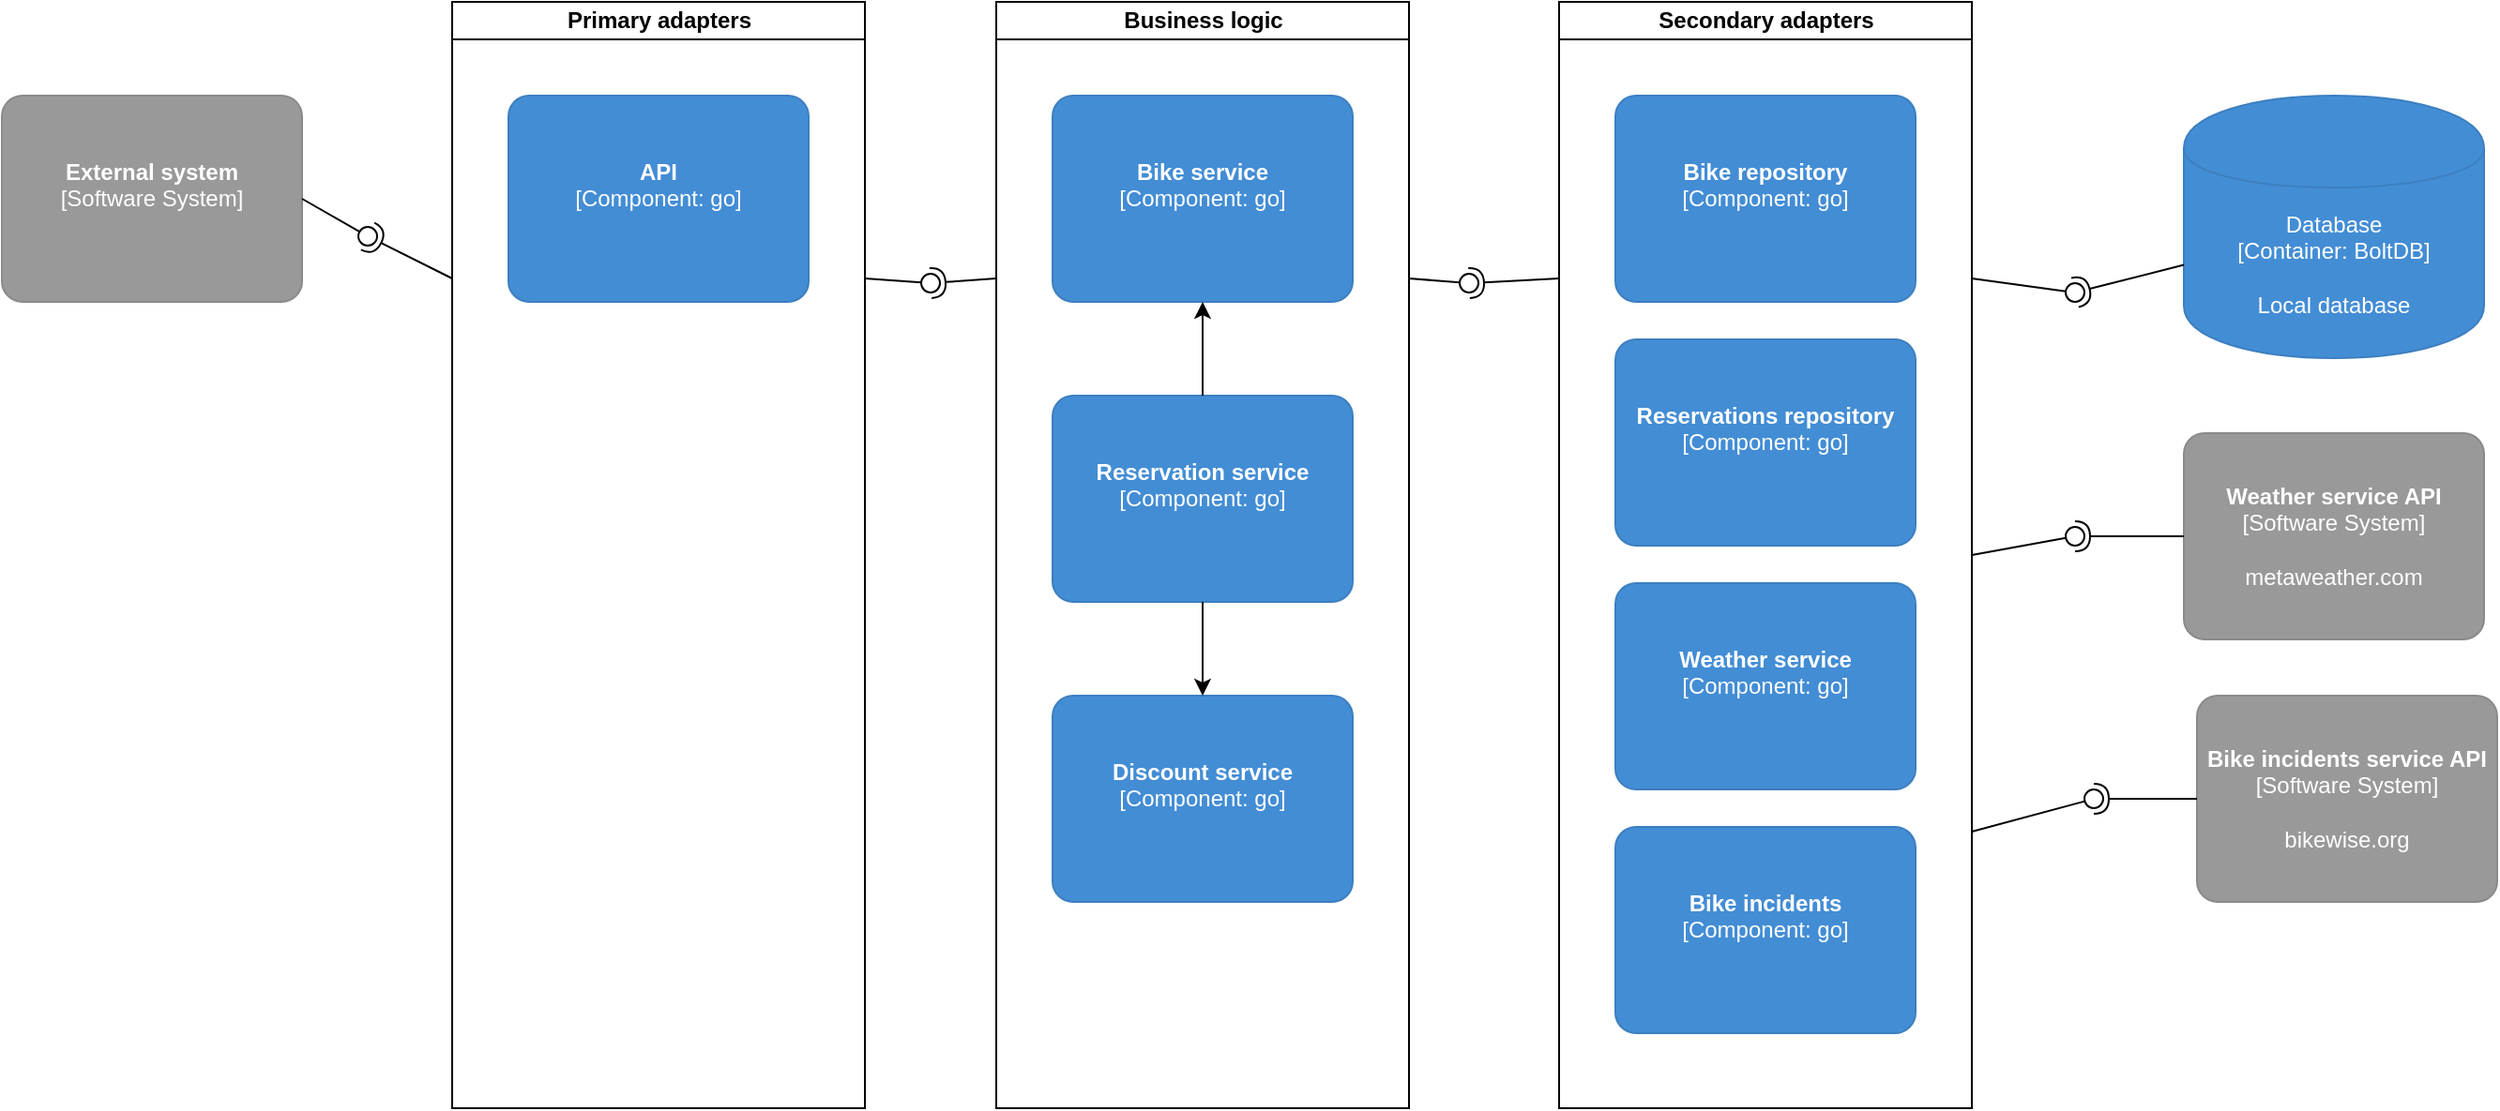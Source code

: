 <mxfile version="14.2.4" type="embed">
    <diagram id="FJ3AI1HLIcblGtgxqmWq" name="Page-1">
        <mxGraphModel dx="1049" dy="959" grid="1" gridSize="10" guides="1" tooltips="1" connect="1" arrows="1" fold="1" page="1" pageScale="1" pageWidth="827" pageHeight="1169" math="0" shadow="0">
            <root>
                <mxCell id="0"/>
                <mxCell id="1" parent="0"/>
                <object placeholders="1" c4Type="Database" c4Technology="BoltDB" c4Description="Local database" label="%c4Type%&lt;div&gt;[Container:&amp;nbsp;%c4Technology%]&lt;/div&gt;&lt;br&gt;&lt;div&gt;%c4Description%&lt;/div&gt;" id="14">
                    <mxCell style="shape=cylinder;whiteSpace=wrap;html=1;boundedLbl=1;rounded=0;labelBackgroundColor=none;fillColor=#438DD5;fontSize=12;fontColor=#ffffff;align=center;strokeColor=#3C7FC0;metaEdit=1;points=[[0.5,0,0],[1,0.25,0],[1,0.5,0],[1,0.75,0],[0.5,1,0],[0,0.75,0],[0,0.5,0],[0,0.25,0]];metaData={&quot;c4Type&quot;:{&quot;editable&quot;:false}};" parent="1" vertex="1">
                        <mxGeometry x="1203" y="80" width="160" height="140" as="geometry"/>
                    </mxCell>
                </object>
                <object placeholders="1" c4Name="Weather service API" c4Type="Software System" c4Description="metaweather.com" label="&lt;b&gt;%c4Name%&lt;/b&gt;&lt;div&gt;[%c4Type%]&lt;/div&gt;&lt;br&gt;&lt;div&gt;%c4Description%&lt;/div&gt;" id="16">
                    <mxCell style="rounded=1;whiteSpace=wrap;html=1;labelBackgroundColor=none;fillColor=#999999;fontColor=#ffffff;align=center;arcSize=10;strokeColor=#8A8A8A;metaEdit=1;metaData={&quot;c4Type&quot;:{&quot;editable&quot;:false}};points=[[0.25,0,0],[0.5,0,0],[0.75,0,0],[1,0.25,0],[1,0.5,0],[1,0.75,0],[0.75,1,0],[0.5,1,0],[0.25,1,0],[0,0.75,0],[0,0.5,0],[0,0.25,0]];" parent="1" vertex="1">
                        <mxGeometry x="1203" y="260" width="160" height="110.0" as="geometry"/>
                    </mxCell>
                </object>
                <object placeholders="1" c4Name="Bike incidents service API" c4Type="Software System" c4Description="bikewise.org" label="&lt;b&gt;%c4Name%&lt;/b&gt;&lt;div&gt;[%c4Type%]&lt;/div&gt;&lt;br&gt;&lt;div&gt;%c4Description%&lt;/div&gt;" id="17">
                    <mxCell style="rounded=1;whiteSpace=wrap;html=1;labelBackgroundColor=none;fillColor=#999999;fontColor=#ffffff;align=center;arcSize=10;strokeColor=#8A8A8A;metaEdit=1;metaData={&quot;c4Type&quot;:{&quot;editable&quot;:false}};points=[[0.25,0,0],[0.5,0,0],[0.75,0,0],[1,0.25,0],[1,0.5,0],[1,0.75,0],[0.75,1,0],[0.5,1,0],[0.25,1,0],[0,0.75,0],[0,0.5,0],[0,0.25,0]];" parent="1" vertex="1">
                        <mxGeometry x="1210" y="400" width="160" height="110.0" as="geometry"/>
                    </mxCell>
                </object>
                <mxCell id="41" value="Primary adapters&lt;br&gt;" style="swimlane;html=1;startSize=20;horizontal=1;containerType=tree;" parent="1" vertex="1">
                    <mxGeometry x="280" y="30" width="220" height="590" as="geometry">
                        <mxRectangle x="30" y="120" width="130" height="20" as="alternateBounds"/>
                    </mxGeometry>
                </mxCell>
                <object placeholders="1" c4Name="API" c4Type="Component" c4Technology="go" c4Description="" label="&lt;b&gt;%c4Name%&lt;/b&gt;&lt;div&gt;[%c4Type%: %c4Technology%]&lt;/div&gt;&lt;br&gt;&lt;div&gt;%c4Description%&lt;/div&gt;" id="8">
                    <mxCell style="rounded=1;whiteSpace=wrap;html=1;labelBackgroundColor=none;fillColor=#438DD5;fontColor=#ffffff;align=center;arcSize=10;strokeColor=#3C7FC0;metaEdit=1;metaData={&quot;c4Type&quot;:{&quot;editable&quot;:false}};points=[[0.25,0,0],[0.5,0,0],[0.75,0,0],[1,0.25,0],[1,0.5,0],[1,0.75,0],[0.75,1,0],[0.5,1,0],[0.25,1,0],[0,0.75,0],[0,0.5,0],[0,0.25,0]];" parent="41" vertex="1">
                        <mxGeometry x="30" y="50" width="160" height="110.0" as="geometry"/>
                    </mxCell>
                </object>
                <mxCell id="45" value="Business logic" style="swimlane;html=1;startSize=20;horizontal=1;containerType=tree;" parent="1" vertex="1">
                    <mxGeometry x="570" y="30" width="220" height="590" as="geometry"/>
                </mxCell>
                <object placeholders="1" c4Name="Bike service" c4Type="Component" c4Technology="go" c4Description="" label="&lt;b&gt;%c4Name%&lt;/b&gt;&lt;div&gt;[%c4Type%: %c4Technology%]&lt;/div&gt;&lt;br&gt;&lt;div&gt;%c4Description%&lt;/div&gt;" id="11">
                    <mxCell style="rounded=1;whiteSpace=wrap;html=1;labelBackgroundColor=none;fillColor=#438DD5;fontColor=#ffffff;align=center;arcSize=10;strokeColor=#3C7FC0;metaEdit=1;metaData={&quot;c4Type&quot;:{&quot;editable&quot;:false}};points=[[0.25,0,0],[0.5,0,0],[0.75,0,0],[1,0.25,0],[1,0.5,0],[1,0.75,0],[0.75,1,0],[0.5,1,0],[0.25,1,0],[0,0.75,0],[0,0.5,0],[0,0.25,0]];" parent="45" vertex="1">
                        <mxGeometry x="30" y="50" width="160" height="110.0" as="geometry"/>
                    </mxCell>
                </object>
                <object placeholders="1" c4Name="Reservation service" c4Type="Component" c4Technology="go" c4Description="" label="&lt;b&gt;%c4Name%&lt;/b&gt;&lt;div&gt;[%c4Type%: %c4Technology%]&lt;/div&gt;&lt;br&gt;&lt;div&gt;%c4Description%&lt;/div&gt;" id="13">
                    <mxCell style="rounded=1;whiteSpace=wrap;html=1;labelBackgroundColor=none;fillColor=#438DD5;fontColor=#ffffff;align=center;arcSize=10;strokeColor=#3C7FC0;metaEdit=1;metaData={&quot;c4Type&quot;:{&quot;editable&quot;:false}};points=[[0.25,0,0],[0.5,0,0],[0.75,0,0],[1,0.25,0],[1,0.5,0],[1,0.75,0],[0.75,1,0],[0.5,1,0],[0.25,1,0],[0,0.75,0],[0,0.5,0],[0,0.25,0]];" parent="45" vertex="1">
                        <mxGeometry x="30" y="210" width="160" height="110.0" as="geometry"/>
                    </mxCell>
                </object>
                <object placeholders="1" c4Name="Discount service" c4Type="Component" c4Technology="go" c4Description="" label="&lt;b&gt;%c4Name%&lt;/b&gt;&lt;div&gt;[%c4Type%: %c4Technology%]&lt;/div&gt;&lt;br&gt;&lt;div&gt;%c4Description%&lt;/div&gt;" id="12">
                    <mxCell style="rounded=1;whiteSpace=wrap;html=1;labelBackgroundColor=none;fillColor=#438DD5;fontColor=#ffffff;align=center;arcSize=10;strokeColor=#3C7FC0;metaEdit=1;metaData={&quot;c4Type&quot;:{&quot;editable&quot;:false}};points=[[0.25,0,0],[0.5,0,0],[0.75,0,0],[1,0.25,0],[1,0.5,0],[1,0.75,0],[0.75,1,0],[0.5,1,0],[0.25,1,0],[0,0.75,0],[0,0.5,0],[0,0.25,0]];" parent="45" vertex="1">
                        <mxGeometry x="30" y="370" width="160" height="110.0" as="geometry"/>
                    </mxCell>
                </object>
                <mxCell id="33" style="edgeStyle=orthogonalEdgeStyle;rounded=0;orthogonalLoop=1;jettySize=auto;html=1;exitX=0.5;exitY=0;exitDx=0;exitDy=0;exitPerimeter=0;entryX=0.5;entryY=1;entryDx=0;entryDy=0;entryPerimeter=0;" parent="45" source="13" target="11" edge="1">
                    <mxGeometry relative="1" as="geometry"/>
                </mxCell>
                <mxCell id="36" style="edgeStyle=orthogonalEdgeStyle;rounded=0;orthogonalLoop=1;jettySize=auto;html=1;exitX=0.5;exitY=1;exitDx=0;exitDy=0;exitPerimeter=0;entryX=0.5;entryY=0;entryDx=0;entryDy=0;entryPerimeter=0;" parent="45" source="13" target="12" edge="1">
                    <mxGeometry relative="1" as="geometry"/>
                </mxCell>
                <mxCell id="46" value="Secondary adapters" style="swimlane;html=1;startSize=20;horizontal=1;containerType=tree;" parent="1" vertex="1">
                    <mxGeometry x="870" y="30" width="220" height="590" as="geometry"/>
                </mxCell>
                <object placeholders="1" c4Name="Bike repository" c4Type="Component" c4Technology="go" c4Description="" label="&lt;b&gt;%c4Name%&lt;/b&gt;&lt;div&gt;[%c4Type%: %c4Technology%]&lt;/div&gt;&lt;br&gt;&lt;div&gt;%c4Description%&lt;/div&gt;" id="20">
                    <mxCell style="rounded=1;whiteSpace=wrap;html=1;labelBackgroundColor=none;fillColor=#438DD5;fontColor=#ffffff;align=center;arcSize=10;strokeColor=#3C7FC0;metaEdit=1;metaData={&quot;c4Type&quot;:{&quot;editable&quot;:false}};points=[[0.25,0,0],[0.5,0,0],[0.75,0,0],[1,0.25,0],[1,0.5,0],[1,0.75,0],[0.75,1,0],[0.5,1,0],[0.25,1,0],[0,0.75,0],[0,0.5,0],[0,0.25,0]];" parent="46" vertex="1">
                        <mxGeometry x="30" y="50" width="160" height="110.0" as="geometry"/>
                    </mxCell>
                </object>
                <object placeholders="1" c4Name="Reservations repository" c4Type="Component" c4Technology="go" c4Description="" label="&lt;b&gt;%c4Name%&lt;/b&gt;&lt;div&gt;[%c4Type%: %c4Technology%]&lt;/div&gt;&lt;br&gt;&lt;div&gt;%c4Description%&lt;/div&gt;" id="18">
                    <mxCell style="rounded=1;whiteSpace=wrap;html=1;labelBackgroundColor=none;fillColor=#438DD5;fontColor=#ffffff;align=center;arcSize=10;strokeColor=#3C7FC0;metaEdit=1;metaData={&quot;c4Type&quot;:{&quot;editable&quot;:false}};points=[[0.25,0,0],[0.5,0,0],[0.75,0,0],[1,0.25,0],[1,0.5,0],[1,0.75,0],[0.75,1,0],[0.5,1,0],[0.25,1,0],[0,0.75,0],[0,0.5,0],[0,0.25,0]];" parent="46" vertex="1">
                        <mxGeometry x="30" y="180" width="160" height="110.0" as="geometry"/>
                    </mxCell>
                </object>
                <object placeholders="1" c4Name="Weather service" c4Type="Component" c4Technology="go" c4Description="" label="&lt;b&gt;%c4Name%&lt;/b&gt;&lt;div&gt;[%c4Type%: %c4Technology%]&lt;/div&gt;&lt;br&gt;&lt;div&gt;%c4Description%&lt;/div&gt;" id="21">
                    <mxCell style="rounded=1;whiteSpace=wrap;html=1;labelBackgroundColor=none;fillColor=#438DD5;fontColor=#ffffff;align=center;arcSize=10;strokeColor=#3C7FC0;metaEdit=1;metaData={&quot;c4Type&quot;:{&quot;editable&quot;:false}};points=[[0.25,0,0],[0.5,0,0],[0.75,0,0],[1,0.25,0],[1,0.5,0],[1,0.75,0],[0.75,1,0],[0.5,1,0],[0.25,1,0],[0,0.75,0],[0,0.5,0],[0,0.25,0]];" parent="46" vertex="1">
                        <mxGeometry x="30" y="310" width="160" height="110.0" as="geometry"/>
                    </mxCell>
                </object>
                <object placeholders="1" c4Name="Bike incidents" c4Type="Component" c4Technology="go" c4Description="" label="&lt;b&gt;%c4Name%&lt;/b&gt;&lt;div&gt;[%c4Type%: %c4Technology%]&lt;/div&gt;&lt;br&gt;&lt;div&gt;%c4Description%&lt;/div&gt;" id="22">
                    <mxCell style="rounded=1;whiteSpace=wrap;html=1;labelBackgroundColor=none;fillColor=#438DD5;fontColor=#ffffff;align=center;arcSize=10;strokeColor=#3C7FC0;metaEdit=1;metaData={&quot;c4Type&quot;:{&quot;editable&quot;:false}};points=[[0.25,0,0],[0.5,0,0],[0.75,0,0],[1,0.25,0],[1,0.5,0],[1,0.75,0],[0.75,1,0],[0.5,1,0],[0.25,1,0],[0,0.75,0],[0,0.5,0],[0,0.25,0]];" parent="46" vertex="1">
                        <mxGeometry x="30" y="440" width="160" height="110.0" as="geometry"/>
                    </mxCell>
                </object>
                <mxCell id="48" value="" style="rounded=0;orthogonalLoop=1;jettySize=auto;html=1;endArrow=none;endFill=0;exitX=1;exitY=0.25;exitDx=0;exitDy=0;" parent="1" source="41" target="50" edge="1">
                    <mxGeometry relative="1" as="geometry">
                        <mxPoint x="450" y="210" as="sourcePoint"/>
                    </mxGeometry>
                </mxCell>
                <mxCell id="49" value="" style="rounded=0;orthogonalLoop=1;jettySize=auto;html=1;endArrow=halfCircle;endFill=0;entryX=0.5;entryY=0.5;entryDx=0;entryDy=0;endSize=6;strokeWidth=1;exitX=0;exitY=0.25;exitDx=0;exitDy=0;" parent="1" source="45" target="50" edge="1">
                    <mxGeometry relative="1" as="geometry">
                        <mxPoint x="530" y="215" as="sourcePoint"/>
                    </mxGeometry>
                </mxCell>
                <mxCell id="50" value="" style="ellipse;whiteSpace=wrap;html=1;fontFamily=Helvetica;fontSize=12;fontColor=#000000;align=center;strokeColor=#000000;fillColor=#ffffff;points=[];aspect=fixed;resizable=0;" parent="1" vertex="1">
                    <mxGeometry x="530" y="175" width="10" height="10" as="geometry"/>
                </mxCell>
                <mxCell id="54" value="" style="rounded=0;orthogonalLoop=1;jettySize=auto;html=1;endArrow=none;endFill=0;exitX=1;exitY=0.25;exitDx=0;exitDy=0;" parent="1" source="45" target="56" edge="1">
                    <mxGeometry relative="1" as="geometry">
                        <mxPoint x="460" y="220" as="sourcePoint"/>
                    </mxGeometry>
                </mxCell>
                <mxCell id="55" value="" style="rounded=0;orthogonalLoop=1;jettySize=auto;html=1;endArrow=halfCircle;endFill=0;entryX=0.5;entryY=0.5;entryDx=0;entryDy=0;endSize=6;strokeWidth=1;exitX=0;exitY=0.25;exitDx=0;exitDy=0;" parent="1" source="46" target="56" edge="1">
                    <mxGeometry relative="1" as="geometry">
                        <mxPoint x="413" y="222.5" as="sourcePoint"/>
                    </mxGeometry>
                </mxCell>
                <mxCell id="56" value="" style="ellipse;whiteSpace=wrap;html=1;fontFamily=Helvetica;fontSize=12;fontColor=#000000;align=center;strokeColor=#000000;fillColor=#ffffff;points=[];aspect=fixed;resizable=0;" parent="1" vertex="1">
                    <mxGeometry x="817" y="175" width="10" height="10" as="geometry"/>
                </mxCell>
                <mxCell id="59" value="" style="rounded=0;orthogonalLoop=1;jettySize=auto;html=1;endArrow=none;endFill=0;exitX=1;exitY=0.25;exitDx=0;exitDy=0;" parent="1" source="46" target="61" edge="1">
                    <mxGeometry relative="1" as="geometry">
                        <mxPoint x="843" y="222.5" as="sourcePoint"/>
                    </mxGeometry>
                </mxCell>
                <mxCell id="60" value="" style="rounded=0;orthogonalLoop=1;jettySize=auto;html=1;endArrow=halfCircle;endFill=0;entryX=0.5;entryY=0.5;entryDx=0;entryDy=0;endSize=6;strokeWidth=1;" parent="1" source="14" target="61" edge="1">
                    <mxGeometry relative="1" as="geometry">
                        <mxPoint x="933" y="222.5" as="sourcePoint"/>
                    </mxGeometry>
                </mxCell>
                <mxCell id="61" value="" style="ellipse;whiteSpace=wrap;html=1;fontFamily=Helvetica;fontSize=12;fontColor=#000000;align=center;strokeColor=#000000;fillColor=#ffffff;points=[];aspect=fixed;resizable=0;" parent="1" vertex="1">
                    <mxGeometry x="1140" y="180" width="10" height="10" as="geometry"/>
                </mxCell>
                <mxCell id="62" value="" style="rounded=0;orthogonalLoop=1;jettySize=auto;html=1;endArrow=none;endFill=0;exitX=1;exitY=0.5;exitDx=0;exitDy=0;" parent="1" source="46" target="64" edge="1">
                    <mxGeometry relative="1" as="geometry">
                        <mxPoint x="1243" y="222.5" as="sourcePoint"/>
                    </mxGeometry>
                </mxCell>
                <mxCell id="63" value="" style="rounded=0;orthogonalLoop=1;jettySize=auto;html=1;endArrow=halfCircle;endFill=0;entryX=0.5;entryY=0.5;entryDx=0;entryDy=0;endSize=6;strokeWidth=1;exitX=0;exitY=0.5;exitDx=0;exitDy=0;exitPerimeter=0;" parent="1" source="16" target="64" edge="1">
                    <mxGeometry relative="1" as="geometry">
                        <mxPoint x="1383" y="251.946" as="sourcePoint"/>
                    </mxGeometry>
                </mxCell>
                <mxCell id="64" value="" style="ellipse;whiteSpace=wrap;html=1;fontFamily=Helvetica;fontSize=12;fontColor=#000000;align=center;strokeColor=#000000;fillColor=#ffffff;points=[];aspect=fixed;resizable=0;" parent="1" vertex="1">
                    <mxGeometry x="1140" y="310" width="10" height="10" as="geometry"/>
                </mxCell>
                <mxCell id="65" value="" style="rounded=0;orthogonalLoop=1;jettySize=auto;html=1;endArrow=none;endFill=0;exitX=1;exitY=0.75;exitDx=0;exitDy=0;" parent="1" source="46" target="67" edge="1">
                    <mxGeometry relative="1" as="geometry">
                        <mxPoint x="1243" y="405" as="sourcePoint"/>
                    </mxGeometry>
                </mxCell>
                <mxCell id="66" value="" style="rounded=0;orthogonalLoop=1;jettySize=auto;html=1;endArrow=halfCircle;endFill=0;entryX=0.5;entryY=0.5;entryDx=0;entryDy=0;endSize=6;strokeWidth=1;exitX=0;exitY=0.5;exitDx=0;exitDy=0;exitPerimeter=0;" parent="1" source="17" target="67" edge="1">
                    <mxGeometry relative="1" as="geometry">
                        <mxPoint x="1393" y="425" as="sourcePoint"/>
                    </mxGeometry>
                </mxCell>
                <mxCell id="67" value="" style="ellipse;whiteSpace=wrap;html=1;fontFamily=Helvetica;fontSize=12;fontColor=#000000;align=center;strokeColor=#000000;fillColor=#ffffff;points=[];aspect=fixed;resizable=0;" parent="1" vertex="1">
                    <mxGeometry x="1150" y="450" width="10" height="10" as="geometry"/>
                </mxCell>
                <object placeholders="1" c4Name="External system" c4Type="Software System" c4Description="" label="&lt;b&gt;%c4Name%&lt;/b&gt;&lt;div&gt;[%c4Type%]&lt;/div&gt;&lt;br&gt;&lt;div&gt;%c4Description%&lt;/div&gt;" id="68">
                    <mxCell style="rounded=1;whiteSpace=wrap;html=1;labelBackgroundColor=none;fillColor=#999999;fontColor=#ffffff;align=center;arcSize=10;strokeColor=#8A8A8A;metaEdit=1;metaData={&quot;c4Type&quot;:{&quot;editable&quot;:false}};points=[[0.25,0,0],[0.5,0,0],[0.75,0,0],[1,0.25,0],[1,0.5,0],[1,0.75,0],[0.75,1,0],[0.5,1,0],[0.25,1,0],[0,0.75,0],[0,0.5,0],[0,0.25,0]];" parent="1" vertex="1">
                        <mxGeometry x="40" y="80" width="160" height="110.0" as="geometry"/>
                    </mxCell>
                </object>
                <mxCell id="71" value="" style="rounded=0;orthogonalLoop=1;jettySize=auto;html=1;endArrow=none;endFill=0;exitX=1;exitY=0.5;exitDx=0;exitDy=0;exitPerimeter=0;" parent="1" source="68" target="73" edge="1">
                    <mxGeometry relative="1" as="geometry">
                        <mxPoint x="570" y="222.5" as="sourcePoint"/>
                    </mxGeometry>
                </mxCell>
                <mxCell id="72" value="" style="rounded=0;orthogonalLoop=1;jettySize=auto;html=1;endArrow=halfCircle;endFill=0;entryX=0.5;entryY=0.5;entryDx=0;entryDy=0;endSize=6;strokeWidth=1;exitX=0;exitY=0.25;exitDx=0;exitDy=0;" parent="1" source="41" target="73" edge="1">
                    <mxGeometry relative="1" as="geometry">
                        <mxPoint x="640" y="222.5" as="sourcePoint"/>
                    </mxGeometry>
                </mxCell>
                <mxCell id="73" value="" style="ellipse;whiteSpace=wrap;html=1;fontFamily=Helvetica;fontSize=12;fontColor=#000000;align=center;strokeColor=#000000;fillColor=#ffffff;points=[];aspect=fixed;resizable=0;" parent="1" vertex="1">
                    <mxGeometry x="230" y="150" width="10" height="10" as="geometry"/>
                </mxCell>
            </root>
        </mxGraphModel>
    </diagram>
</mxfile>